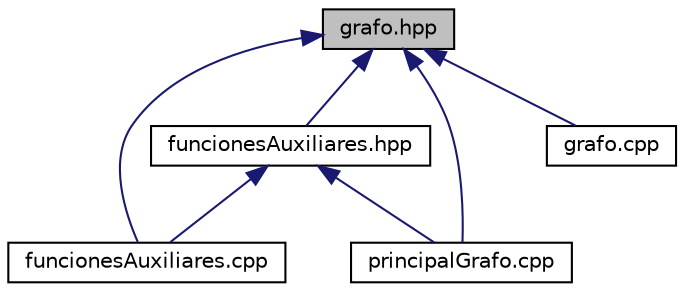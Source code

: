 digraph "grafo.hpp"
{
  edge [fontname="Helvetica",fontsize="10",labelfontname="Helvetica",labelfontsize="10"];
  node [fontname="Helvetica",fontsize="10",shape=record];
  Node6 [label="grafo.hpp",height=0.2,width=0.4,color="black", fillcolor="grey75", style="filled", fontcolor="black"];
  Node6 -> Node7 [dir="back",color="midnightblue",fontsize="10",style="solid",fontname="Helvetica"];
  Node7 [label="funcionesAuxiliares.cpp",height=0.2,width=0.4,color="black", fillcolor="white", style="filled",URL="$funcionesAuxiliares_8cpp.html",tooltip="Código de las funciones auxiliares del programa principal de la provincia. "];
  Node6 -> Node8 [dir="back",color="midnightblue",fontsize="10",style="solid",fontname="Helvetica"];
  Node8 [label="funcionesAuxiliares.hpp",height=0.2,width=0.4,color="black", fillcolor="white", style="filled",URL="$funcionesAuxiliares_8hpp.html",tooltip="Funciones auxiliares para el programa principal de la práctica 3. "];
  Node8 -> Node7 [dir="back",color="midnightblue",fontsize="10",style="solid",fontname="Helvetica"];
  Node8 -> Node9 [dir="back",color="midnightblue",fontsize="10",style="solid",fontname="Helvetica"];
  Node9 [label="principalGrafo.cpp",height=0.2,width=0.4,color="black", fillcolor="white", style="filled",URL="$principalGrafo_8cpp.html",tooltip="Programa principal de la practica 4 de Estructuras de Datos. "];
  Node6 -> Node10 [dir="back",color="midnightblue",fontsize="10",style="solid",fontname="Helvetica"];
  Node10 [label="grafo.cpp",height=0.2,width=0.4,color="black", fillcolor="white", style="filled",URL="$grafo_8cpp_source.html"];
  Node6 -> Node9 [dir="back",color="midnightblue",fontsize="10",style="solid",fontname="Helvetica"];
}
